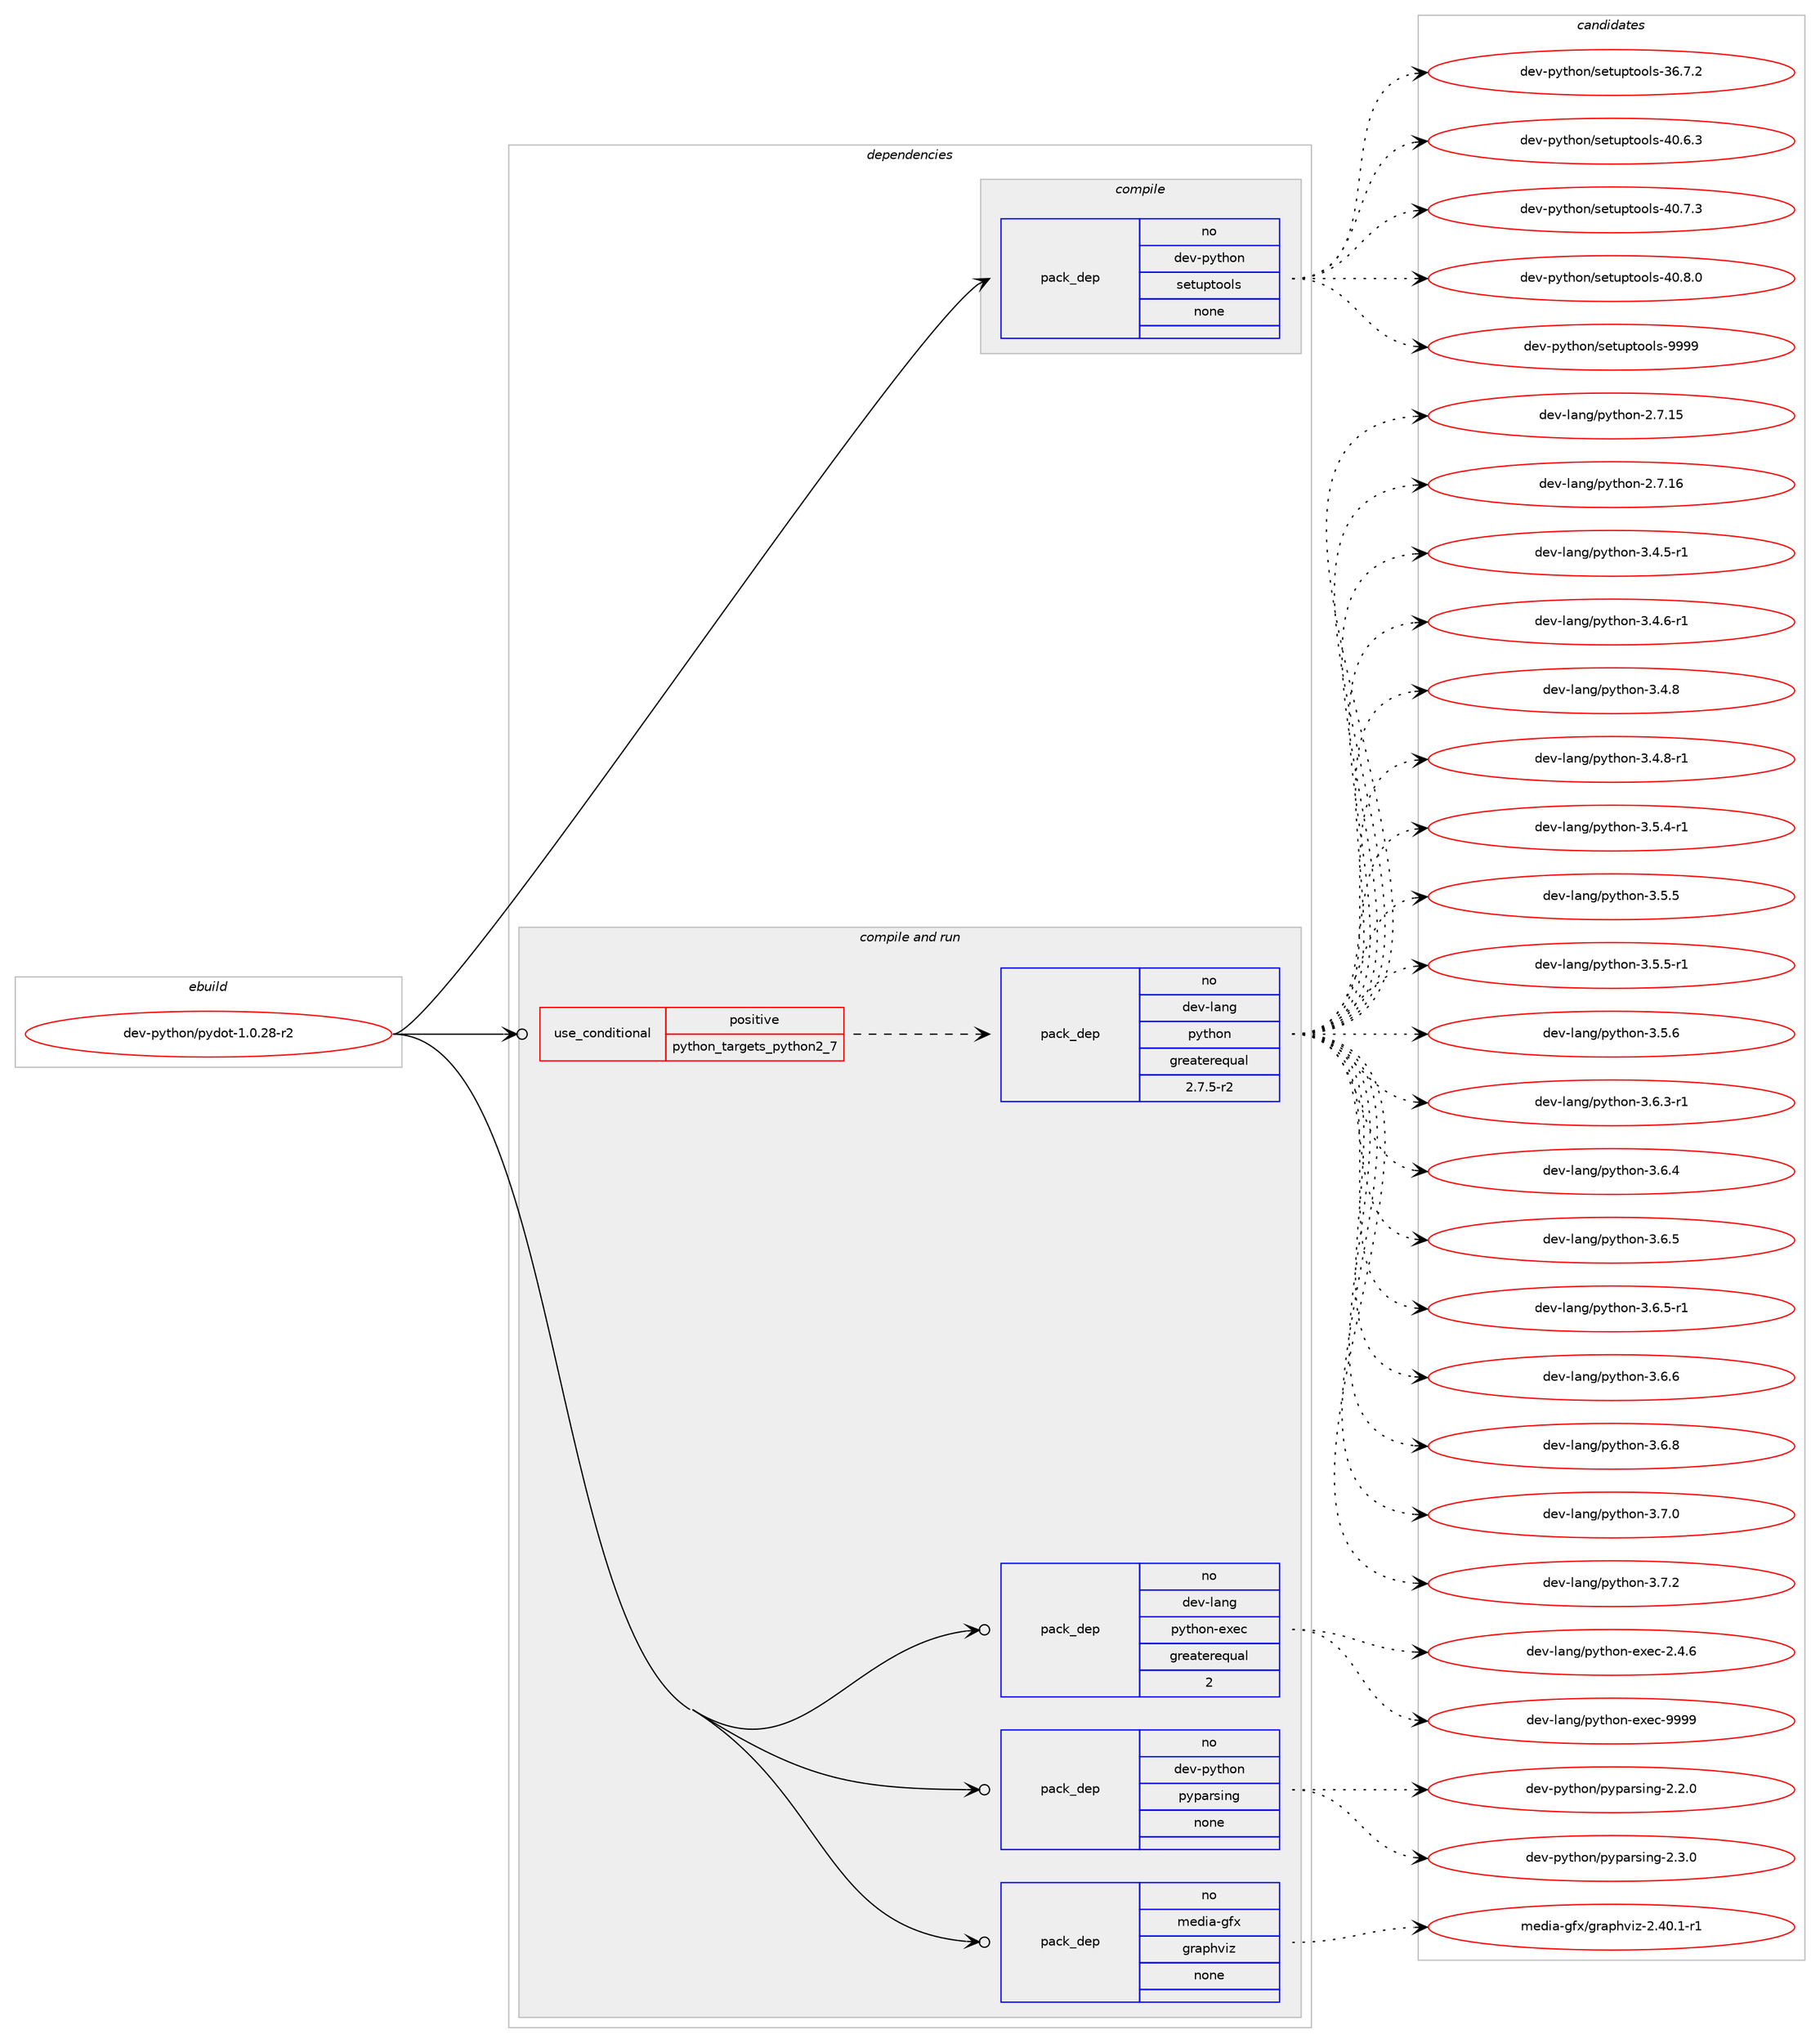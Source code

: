 digraph prolog {

# *************
# Graph options
# *************

newrank=true;
concentrate=true;
compound=true;
graph [rankdir=LR,fontname=Helvetica,fontsize=10,ranksep=1.5];#, ranksep=2.5, nodesep=0.2];
edge  [arrowhead=vee];
node  [fontname=Helvetica,fontsize=10];

# **********
# The ebuild
# **********

subgraph cluster_leftcol {
color=gray;
rank=same;
label=<<i>ebuild</i>>;
id [label="dev-python/pydot-1.0.28-r2", color=red, width=4, href="../dev-python/pydot-1.0.28-r2.svg"];
}

# ****************
# The dependencies
# ****************

subgraph cluster_midcol {
color=gray;
label=<<i>dependencies</i>>;
subgraph cluster_compile {
fillcolor="#eeeeee";
style=filled;
label=<<i>compile</i>>;
subgraph pack1024805 {
dependency1428725 [label=<<TABLE BORDER="0" CELLBORDER="1" CELLSPACING="0" CELLPADDING="4" WIDTH="220"><TR><TD ROWSPAN="6" CELLPADDING="30">pack_dep</TD></TR><TR><TD WIDTH="110">no</TD></TR><TR><TD>dev-python</TD></TR><TR><TD>setuptools</TD></TR><TR><TD>none</TD></TR><TR><TD></TD></TR></TABLE>>, shape=none, color=blue];
}
id:e -> dependency1428725:w [weight=20,style="solid",arrowhead="vee"];
}
subgraph cluster_compileandrun {
fillcolor="#eeeeee";
style=filled;
label=<<i>compile and run</i>>;
subgraph cond380606 {
dependency1428726 [label=<<TABLE BORDER="0" CELLBORDER="1" CELLSPACING="0" CELLPADDING="4"><TR><TD ROWSPAN="3" CELLPADDING="10">use_conditional</TD></TR><TR><TD>positive</TD></TR><TR><TD>python_targets_python2_7</TD></TR></TABLE>>, shape=none, color=red];
subgraph pack1024806 {
dependency1428727 [label=<<TABLE BORDER="0" CELLBORDER="1" CELLSPACING="0" CELLPADDING="4" WIDTH="220"><TR><TD ROWSPAN="6" CELLPADDING="30">pack_dep</TD></TR><TR><TD WIDTH="110">no</TD></TR><TR><TD>dev-lang</TD></TR><TR><TD>python</TD></TR><TR><TD>greaterequal</TD></TR><TR><TD>2.7.5-r2</TD></TR></TABLE>>, shape=none, color=blue];
}
dependency1428726:e -> dependency1428727:w [weight=20,style="dashed",arrowhead="vee"];
}
id:e -> dependency1428726:w [weight=20,style="solid",arrowhead="odotvee"];
subgraph pack1024807 {
dependency1428728 [label=<<TABLE BORDER="0" CELLBORDER="1" CELLSPACING="0" CELLPADDING="4" WIDTH="220"><TR><TD ROWSPAN="6" CELLPADDING="30">pack_dep</TD></TR><TR><TD WIDTH="110">no</TD></TR><TR><TD>dev-lang</TD></TR><TR><TD>python-exec</TD></TR><TR><TD>greaterequal</TD></TR><TR><TD>2</TD></TR></TABLE>>, shape=none, color=blue];
}
id:e -> dependency1428728:w [weight=20,style="solid",arrowhead="odotvee"];
subgraph pack1024808 {
dependency1428729 [label=<<TABLE BORDER="0" CELLBORDER="1" CELLSPACING="0" CELLPADDING="4" WIDTH="220"><TR><TD ROWSPAN="6" CELLPADDING="30">pack_dep</TD></TR><TR><TD WIDTH="110">no</TD></TR><TR><TD>dev-python</TD></TR><TR><TD>pyparsing</TD></TR><TR><TD>none</TD></TR><TR><TD></TD></TR></TABLE>>, shape=none, color=blue];
}
id:e -> dependency1428729:w [weight=20,style="solid",arrowhead="odotvee"];
subgraph pack1024809 {
dependency1428730 [label=<<TABLE BORDER="0" CELLBORDER="1" CELLSPACING="0" CELLPADDING="4" WIDTH="220"><TR><TD ROWSPAN="6" CELLPADDING="30">pack_dep</TD></TR><TR><TD WIDTH="110">no</TD></TR><TR><TD>media-gfx</TD></TR><TR><TD>graphviz</TD></TR><TR><TD>none</TD></TR><TR><TD></TD></TR></TABLE>>, shape=none, color=blue];
}
id:e -> dependency1428730:w [weight=20,style="solid",arrowhead="odotvee"];
}
subgraph cluster_run {
fillcolor="#eeeeee";
style=filled;
label=<<i>run</i>>;
}
}

# **************
# The candidates
# **************

subgraph cluster_choices {
rank=same;
color=gray;
label=<<i>candidates</i>>;

subgraph choice1024805 {
color=black;
nodesep=1;
choice100101118451121211161041111104711510111611711211611111110811545515446554650 [label="dev-python/setuptools-36.7.2", color=red, width=4,href="../dev-python/setuptools-36.7.2.svg"];
choice100101118451121211161041111104711510111611711211611111110811545524846544651 [label="dev-python/setuptools-40.6.3", color=red, width=4,href="../dev-python/setuptools-40.6.3.svg"];
choice100101118451121211161041111104711510111611711211611111110811545524846554651 [label="dev-python/setuptools-40.7.3", color=red, width=4,href="../dev-python/setuptools-40.7.3.svg"];
choice100101118451121211161041111104711510111611711211611111110811545524846564648 [label="dev-python/setuptools-40.8.0", color=red, width=4,href="../dev-python/setuptools-40.8.0.svg"];
choice10010111845112121116104111110471151011161171121161111111081154557575757 [label="dev-python/setuptools-9999", color=red, width=4,href="../dev-python/setuptools-9999.svg"];
dependency1428725:e -> choice100101118451121211161041111104711510111611711211611111110811545515446554650:w [style=dotted,weight="100"];
dependency1428725:e -> choice100101118451121211161041111104711510111611711211611111110811545524846544651:w [style=dotted,weight="100"];
dependency1428725:e -> choice100101118451121211161041111104711510111611711211611111110811545524846554651:w [style=dotted,weight="100"];
dependency1428725:e -> choice100101118451121211161041111104711510111611711211611111110811545524846564648:w [style=dotted,weight="100"];
dependency1428725:e -> choice10010111845112121116104111110471151011161171121161111111081154557575757:w [style=dotted,weight="100"];
}
subgraph choice1024806 {
color=black;
nodesep=1;
choice10010111845108971101034711212111610411111045504655464953 [label="dev-lang/python-2.7.15", color=red, width=4,href="../dev-lang/python-2.7.15.svg"];
choice10010111845108971101034711212111610411111045504655464954 [label="dev-lang/python-2.7.16", color=red, width=4,href="../dev-lang/python-2.7.16.svg"];
choice1001011184510897110103471121211161041111104551465246534511449 [label="dev-lang/python-3.4.5-r1", color=red, width=4,href="../dev-lang/python-3.4.5-r1.svg"];
choice1001011184510897110103471121211161041111104551465246544511449 [label="dev-lang/python-3.4.6-r1", color=red, width=4,href="../dev-lang/python-3.4.6-r1.svg"];
choice100101118451089711010347112121116104111110455146524656 [label="dev-lang/python-3.4.8", color=red, width=4,href="../dev-lang/python-3.4.8.svg"];
choice1001011184510897110103471121211161041111104551465246564511449 [label="dev-lang/python-3.4.8-r1", color=red, width=4,href="../dev-lang/python-3.4.8-r1.svg"];
choice1001011184510897110103471121211161041111104551465346524511449 [label="dev-lang/python-3.5.4-r1", color=red, width=4,href="../dev-lang/python-3.5.4-r1.svg"];
choice100101118451089711010347112121116104111110455146534653 [label="dev-lang/python-3.5.5", color=red, width=4,href="../dev-lang/python-3.5.5.svg"];
choice1001011184510897110103471121211161041111104551465346534511449 [label="dev-lang/python-3.5.5-r1", color=red, width=4,href="../dev-lang/python-3.5.5-r1.svg"];
choice100101118451089711010347112121116104111110455146534654 [label="dev-lang/python-3.5.6", color=red, width=4,href="../dev-lang/python-3.5.6.svg"];
choice1001011184510897110103471121211161041111104551465446514511449 [label="dev-lang/python-3.6.3-r1", color=red, width=4,href="../dev-lang/python-3.6.3-r1.svg"];
choice100101118451089711010347112121116104111110455146544652 [label="dev-lang/python-3.6.4", color=red, width=4,href="../dev-lang/python-3.6.4.svg"];
choice100101118451089711010347112121116104111110455146544653 [label="dev-lang/python-3.6.5", color=red, width=4,href="../dev-lang/python-3.6.5.svg"];
choice1001011184510897110103471121211161041111104551465446534511449 [label="dev-lang/python-3.6.5-r1", color=red, width=4,href="../dev-lang/python-3.6.5-r1.svg"];
choice100101118451089711010347112121116104111110455146544654 [label="dev-lang/python-3.6.6", color=red, width=4,href="../dev-lang/python-3.6.6.svg"];
choice100101118451089711010347112121116104111110455146544656 [label="dev-lang/python-3.6.8", color=red, width=4,href="../dev-lang/python-3.6.8.svg"];
choice100101118451089711010347112121116104111110455146554648 [label="dev-lang/python-3.7.0", color=red, width=4,href="../dev-lang/python-3.7.0.svg"];
choice100101118451089711010347112121116104111110455146554650 [label="dev-lang/python-3.7.2", color=red, width=4,href="../dev-lang/python-3.7.2.svg"];
dependency1428727:e -> choice10010111845108971101034711212111610411111045504655464953:w [style=dotted,weight="100"];
dependency1428727:e -> choice10010111845108971101034711212111610411111045504655464954:w [style=dotted,weight="100"];
dependency1428727:e -> choice1001011184510897110103471121211161041111104551465246534511449:w [style=dotted,weight="100"];
dependency1428727:e -> choice1001011184510897110103471121211161041111104551465246544511449:w [style=dotted,weight="100"];
dependency1428727:e -> choice100101118451089711010347112121116104111110455146524656:w [style=dotted,weight="100"];
dependency1428727:e -> choice1001011184510897110103471121211161041111104551465246564511449:w [style=dotted,weight="100"];
dependency1428727:e -> choice1001011184510897110103471121211161041111104551465346524511449:w [style=dotted,weight="100"];
dependency1428727:e -> choice100101118451089711010347112121116104111110455146534653:w [style=dotted,weight="100"];
dependency1428727:e -> choice1001011184510897110103471121211161041111104551465346534511449:w [style=dotted,weight="100"];
dependency1428727:e -> choice100101118451089711010347112121116104111110455146534654:w [style=dotted,weight="100"];
dependency1428727:e -> choice1001011184510897110103471121211161041111104551465446514511449:w [style=dotted,weight="100"];
dependency1428727:e -> choice100101118451089711010347112121116104111110455146544652:w [style=dotted,weight="100"];
dependency1428727:e -> choice100101118451089711010347112121116104111110455146544653:w [style=dotted,weight="100"];
dependency1428727:e -> choice1001011184510897110103471121211161041111104551465446534511449:w [style=dotted,weight="100"];
dependency1428727:e -> choice100101118451089711010347112121116104111110455146544654:w [style=dotted,weight="100"];
dependency1428727:e -> choice100101118451089711010347112121116104111110455146544656:w [style=dotted,weight="100"];
dependency1428727:e -> choice100101118451089711010347112121116104111110455146554648:w [style=dotted,weight="100"];
dependency1428727:e -> choice100101118451089711010347112121116104111110455146554650:w [style=dotted,weight="100"];
}
subgraph choice1024807 {
color=black;
nodesep=1;
choice1001011184510897110103471121211161041111104510112010199455046524654 [label="dev-lang/python-exec-2.4.6", color=red, width=4,href="../dev-lang/python-exec-2.4.6.svg"];
choice10010111845108971101034711212111610411111045101120101994557575757 [label="dev-lang/python-exec-9999", color=red, width=4,href="../dev-lang/python-exec-9999.svg"];
dependency1428728:e -> choice1001011184510897110103471121211161041111104510112010199455046524654:w [style=dotted,weight="100"];
dependency1428728:e -> choice10010111845108971101034711212111610411111045101120101994557575757:w [style=dotted,weight="100"];
}
subgraph choice1024808 {
color=black;
nodesep=1;
choice100101118451121211161041111104711212111297114115105110103455046504648 [label="dev-python/pyparsing-2.2.0", color=red, width=4,href="../dev-python/pyparsing-2.2.0.svg"];
choice100101118451121211161041111104711212111297114115105110103455046514648 [label="dev-python/pyparsing-2.3.0", color=red, width=4,href="../dev-python/pyparsing-2.3.0.svg"];
dependency1428729:e -> choice100101118451121211161041111104711212111297114115105110103455046504648:w [style=dotted,weight="100"];
dependency1428729:e -> choice100101118451121211161041111104711212111297114115105110103455046514648:w [style=dotted,weight="100"];
}
subgraph choice1024809 {
color=black;
nodesep=1;
choice10910110010597451031021204710311497112104118105122455046524846494511449 [label="media-gfx/graphviz-2.40.1-r1", color=red, width=4,href="../media-gfx/graphviz-2.40.1-r1.svg"];
dependency1428730:e -> choice10910110010597451031021204710311497112104118105122455046524846494511449:w [style=dotted,weight="100"];
}
}

}
